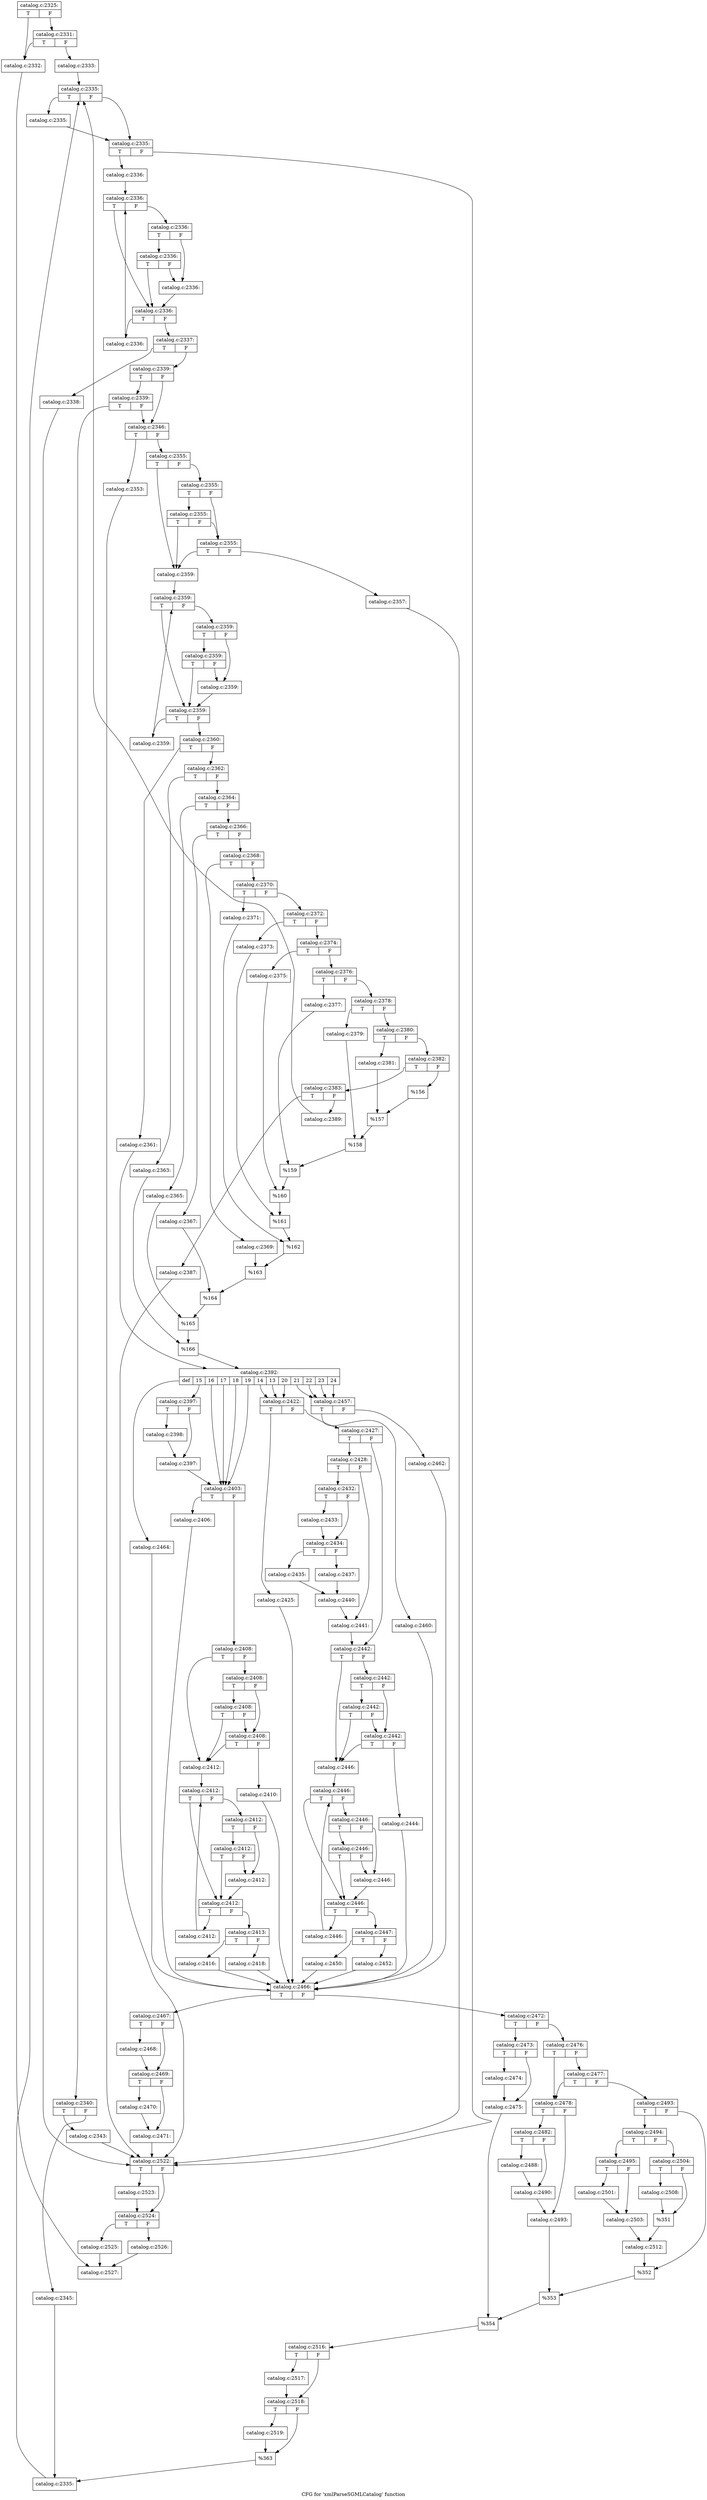 digraph "CFG for 'xmlParseSGMLCatalog' function" {
	label="CFG for 'xmlParseSGMLCatalog' function";

	Node0x3992730 [shape=record,label="{catalog.c:2325:|{<s0>T|<s1>F}}"];
	Node0x3992730:s0 -> Node0x399f940;
	Node0x3992730:s1 -> Node0x399f9e0;
	Node0x399f9e0 [shape=record,label="{catalog.c:2331:|{<s0>T|<s1>F}}"];
	Node0x399f9e0:s0 -> Node0x399f940;
	Node0x399f9e0:s1 -> Node0x399f990;
	Node0x399f940 [shape=record,label="{catalog.c:2332:}"];
	Node0x399f940 -> Node0x37ff400;
	Node0x399f990 [shape=record,label="{catalog.c:2333:}"];
	Node0x399f990 -> Node0x39a02f0;
	Node0x39a02f0 [shape=record,label="{catalog.c:2335:|{<s0>T|<s1>F}}"];
	Node0x39a02f0:s0 -> Node0x39a05e0;
	Node0x39a02f0:s1 -> Node0x39a0590;
	Node0x39a05e0 [shape=record,label="{catalog.c:2335:}"];
	Node0x39a05e0 -> Node0x39a0590;
	Node0x39a0590 [shape=record,label="{catalog.c:2335:|{<s0>T|<s1>F}}"];
	Node0x39a0590:s0 -> Node0x39a0bc0;
	Node0x39a0590:s1 -> Node0x39a0510;
	Node0x39a0bc0 [shape=record,label="{catalog.c:2336:}"];
	Node0x39a0bc0 -> Node0x39a0d40;
	Node0x39a0d40 [shape=record,label="{catalog.c:2336:|{<s0>T|<s1>F}}"];
	Node0x39a0d40:s0 -> Node0x39a0f20;
	Node0x39a0d40:s1 -> Node0x39a0fc0;
	Node0x39a0fc0 [shape=record,label="{catalog.c:2336:|{<s0>T|<s1>F}}"];
	Node0x39a0fc0:s0 -> Node0x39a1220;
	Node0x39a0fc0:s1 -> Node0x39a0f70;
	Node0x39a1220 [shape=record,label="{catalog.c:2336:|{<s0>T|<s1>F}}"];
	Node0x39a1220:s0 -> Node0x39a0f20;
	Node0x39a1220:s1 -> Node0x39a0f70;
	Node0x39a0f70 [shape=record,label="{catalog.c:2336:}"];
	Node0x39a0f70 -> Node0x39a0f20;
	Node0x39a0f20 [shape=record,label="{catalog.c:2336:|{<s0>T|<s1>F}}"];
	Node0x39a0f20:s0 -> Node0x39a1650;
	Node0x39a0f20:s1 -> Node0x39a0ed0;
	Node0x39a1650 [shape=record,label="{catalog.c:2336:}"];
	Node0x39a1650 -> Node0x39a0d40;
	Node0x39a0ed0 [shape=record,label="{catalog.c:2337:|{<s0>T|<s1>F}}"];
	Node0x39a0ed0:s0 -> Node0x39a1c10;
	Node0x39a0ed0:s1 -> Node0x39a1c60;
	Node0x39a1c10 [shape=record,label="{catalog.c:2338:}"];
	Node0x39a1c10 -> Node0x39a0510;
	Node0x39a1c60 [shape=record,label="{catalog.c:2339:|{<s0>T|<s1>F}}"];
	Node0x39a1c60:s0 -> Node0x39a2280;
	Node0x39a1c60:s1 -> Node0x39a2230;
	Node0x39a2280 [shape=record,label="{catalog.c:2339:|{<s0>T|<s1>F}}"];
	Node0x39a2280:s0 -> Node0x39a2190;
	Node0x39a2280:s1 -> Node0x39a2230;
	Node0x39a2190 [shape=record,label="{catalog.c:2340:|{<s0>T|<s1>F}}"];
	Node0x39a2190:s0 -> Node0x39a3380;
	Node0x39a2190:s1 -> Node0x39a36b0;
	Node0x39a3380 [shape=record,label="{catalog.c:2343:}"];
	Node0x39a3380 -> Node0x39a0510;
	Node0x39a36b0 [shape=record,label="{catalog.c:2345:}"];
	Node0x39a36b0 -> Node0x39a21e0;
	Node0x39a2230 [shape=record,label="{catalog.c:2346:|{<s0>T|<s1>F}}"];
	Node0x39a2230:s0 -> Node0x39a4ac0;
	Node0x39a2230:s1 -> Node0x39a4b10;
	Node0x39a4ac0 [shape=record,label="{catalog.c:2353:}"];
	Node0x39a4ac0 -> Node0x39a0510;
	Node0x39a4b10 [shape=record,label="{catalog.c:2355:|{<s0>T|<s1>F}}"];
	Node0x39a4b10:s0 -> Node0x39a4d80;
	Node0x39a4b10:s1 -> Node0x39a4e20;
	Node0x39a4e20 [shape=record,label="{catalog.c:2355:|{<s0>T|<s1>F}}"];
	Node0x39a4e20:s0 -> Node0x39a5100;
	Node0x39a4e20:s1 -> Node0x39a4dd0;
	Node0x39a5100 [shape=record,label="{catalog.c:2355:|{<s0>T|<s1>F}}"];
	Node0x39a5100:s0 -> Node0x39a4d80;
	Node0x39a5100:s1 -> Node0x39a4dd0;
	Node0x39a4dd0 [shape=record,label="{catalog.c:2355:|{<s0>T|<s1>F}}"];
	Node0x39a4dd0:s0 -> Node0x39a4d80;
	Node0x39a4dd0:s1 -> Node0x39a4d30;
	Node0x39a4d30 [shape=record,label="{catalog.c:2357:}"];
	Node0x39a4d30 -> Node0x39a0510;
	Node0x39a4d80 [shape=record,label="{catalog.c:2359:}"];
	Node0x39a4d80 -> Node0x39a5840;
	Node0x39a5840 [shape=record,label="{catalog.c:2359:|{<s0>T|<s1>F}}"];
	Node0x39a5840:s0 -> Node0x39a5a40;
	Node0x39a5840:s1 -> Node0x39a5ae0;
	Node0x39a5ae0 [shape=record,label="{catalog.c:2359:|{<s0>T|<s1>F}}"];
	Node0x39a5ae0:s0 -> Node0x39a5d40;
	Node0x39a5ae0:s1 -> Node0x39a5a90;
	Node0x39a5d40 [shape=record,label="{catalog.c:2359:|{<s0>T|<s1>F}}"];
	Node0x39a5d40:s0 -> Node0x39a5a40;
	Node0x39a5d40:s1 -> Node0x39a5a90;
	Node0x39a5a90 [shape=record,label="{catalog.c:2359:}"];
	Node0x39a5a90 -> Node0x39a5a40;
	Node0x39a5a40 [shape=record,label="{catalog.c:2359:|{<s0>T|<s1>F}}"];
	Node0x39a5a40:s0 -> Node0x39a6170;
	Node0x39a5a40:s1 -> Node0x39a59f0;
	Node0x39a6170 [shape=record,label="{catalog.c:2359:}"];
	Node0x39a6170 -> Node0x39a5840;
	Node0x39a59f0 [shape=record,label="{catalog.c:2360:|{<s0>T|<s1>F}}"];
	Node0x39a59f0:s0 -> Node0x39a66f0;
	Node0x39a59f0:s1 -> Node0x39a6790;
	Node0x39a66f0 [shape=record,label="{catalog.c:2361:}"];
	Node0x39a66f0 -> Node0x39a6740;
	Node0x39a6790 [shape=record,label="{catalog.c:2362:|{<s0>T|<s1>F}}"];
	Node0x39a6790:s0 -> Node0x39a6d80;
	Node0x39a6790:s1 -> Node0x39a6e20;
	Node0x39a6d80 [shape=record,label="{catalog.c:2363:}"];
	Node0x39a6d80 -> Node0x39a6dd0;
	Node0x39a6e20 [shape=record,label="{catalog.c:2364:|{<s0>T|<s1>F}}"];
	Node0x39a6e20:s0 -> Node0x39a7410;
	Node0x39a6e20:s1 -> Node0x39a74b0;
	Node0x39a7410 [shape=record,label="{catalog.c:2365:}"];
	Node0x39a7410 -> Node0x39a7460;
	Node0x39a74b0 [shape=record,label="{catalog.c:2366:|{<s0>T|<s1>F}}"];
	Node0x39a74b0:s0 -> Node0x39a7ad0;
	Node0x39a74b0:s1 -> Node0x39a7b70;
	Node0x39a7ad0 [shape=record,label="{catalog.c:2367:}"];
	Node0x39a7ad0 -> Node0x39a7b20;
	Node0x39a7b70 [shape=record,label="{catalog.c:2368:|{<s0>T|<s1>F}}"];
	Node0x39a7b70:s0 -> Node0x39a8160;
	Node0x39a7b70:s1 -> Node0x39a8200;
	Node0x39a8160 [shape=record,label="{catalog.c:2369:}"];
	Node0x39a8160 -> Node0x39a81b0;
	Node0x39a8200 [shape=record,label="{catalog.c:2370:|{<s0>T|<s1>F}}"];
	Node0x39a8200:s0 -> Node0x39a8820;
	Node0x39a8200:s1 -> Node0x39a88c0;
	Node0x39a8820 [shape=record,label="{catalog.c:2371:}"];
	Node0x39a8820 -> Node0x39a8870;
	Node0x39a88c0 [shape=record,label="{catalog.c:2372:|{<s0>T|<s1>F}}"];
	Node0x39a88c0:s0 -> Node0x39a8ee0;
	Node0x39a88c0:s1 -> Node0x39a8f80;
	Node0x39a8ee0 [shape=record,label="{catalog.c:2373:}"];
	Node0x39a8ee0 -> Node0x39a8f30;
	Node0x39a8f80 [shape=record,label="{catalog.c:2374:|{<s0>T|<s1>F}}"];
	Node0x39a8f80:s0 -> Node0x39a95a0;
	Node0x39a8f80:s1 -> Node0x39a9640;
	Node0x39a95a0 [shape=record,label="{catalog.c:2375:}"];
	Node0x39a95a0 -> Node0x39a95f0;
	Node0x39a9640 [shape=record,label="{catalog.c:2376:|{<s0>T|<s1>F}}"];
	Node0x39a9640:s0 -> Node0x39a9e40;
	Node0x39a9640:s1 -> Node0x39a9ee0;
	Node0x39a9e40 [shape=record,label="{catalog.c:2377:}"];
	Node0x39a9e40 -> Node0x39a9e90;
	Node0x39a9ee0 [shape=record,label="{catalog.c:2378:|{<s0>T|<s1>F}}"];
	Node0x39a9ee0:s0 -> Node0x39aa580;
	Node0x39a9ee0:s1 -> Node0x39aa620;
	Node0x39aa580 [shape=record,label="{catalog.c:2379:}"];
	Node0x39aa580 -> Node0x39aa5d0;
	Node0x39aa620 [shape=record,label="{catalog.c:2380:|{<s0>T|<s1>F}}"];
	Node0x39aa620:s0 -> Node0x39aacc0;
	Node0x39aa620:s1 -> Node0x39aad60;
	Node0x39aacc0 [shape=record,label="{catalog.c:2381:}"];
	Node0x39aacc0 -> Node0x39aad10;
	Node0x39aad60 [shape=record,label="{catalog.c:2382:|{<s0>T|<s1>F}}"];
	Node0x39aad60:s0 -> Node0x39ab410;
	Node0x39aad60:s1 -> Node0x39ab460;
	Node0x39ab410 [shape=record,label="{catalog.c:2383:|{<s0>T|<s1>F}}"];
	Node0x39ab410:s0 -> Node0x39abed0;
	Node0x39ab410:s1 -> Node0x39abf20;
	Node0x39abed0 [shape=record,label="{catalog.c:2387:}"];
	Node0x39abed0 -> Node0x39a0510;
	Node0x39abf20 [shape=record,label="{catalog.c:2389:}"];
	Node0x39abf20 -> Node0x39a02f0;
	Node0x39ab460 [shape=record,label="{%156}"];
	Node0x39ab460 -> Node0x39aad10;
	Node0x39aad10 [shape=record,label="{%157}"];
	Node0x39aad10 -> Node0x39aa5d0;
	Node0x39aa5d0 [shape=record,label="{%158}"];
	Node0x39aa5d0 -> Node0x39a9e90;
	Node0x39a9e90 [shape=record,label="{%159}"];
	Node0x39a9e90 -> Node0x39a95f0;
	Node0x39a95f0 [shape=record,label="{%160}"];
	Node0x39a95f0 -> Node0x39a8f30;
	Node0x39a8f30 [shape=record,label="{%161}"];
	Node0x39a8f30 -> Node0x39a8870;
	Node0x39a8870 [shape=record,label="{%162}"];
	Node0x39a8870 -> Node0x39a81b0;
	Node0x39a81b0 [shape=record,label="{%163}"];
	Node0x39a81b0 -> Node0x39a7b20;
	Node0x39a7b20 [shape=record,label="{%164}"];
	Node0x39a7b20 -> Node0x39a7460;
	Node0x39a7460 [shape=record,label="{%165}"];
	Node0x39a7460 -> Node0x39a6dd0;
	Node0x39a6dd0 [shape=record,label="{%166}"];
	Node0x39a6dd0 -> Node0x39a6740;
	Node0x39a6740 [shape=record,label="{catalog.c:2392:|{<s0>def|<s1>15|<s2>16|<s3>17|<s4>18|<s5>19|<s6>14|<s7>13|<s8>20|<s9>21|<s10>22|<s11>23|<s12>24}}"];
	Node0x39a6740:s0 -> Node0x39ad210;
	Node0x39a6740:s1 -> Node0x39ad550;
	Node0x39a6740:s2 -> Node0x39adbb0;
	Node0x39a6740:s3 -> Node0x39adbb0;
	Node0x39a6740:s4 -> Node0x39adbb0;
	Node0x39a6740:s5 -> Node0x39adbb0;
	Node0x39a6740:s6 -> Node0x39b0b20;
	Node0x39a6740:s7 -> Node0x39b0b20;
	Node0x39a6740:s8 -> Node0x39b0b20;
	Node0x39a6740:s9 -> Node0x3924b10;
	Node0x39a6740:s10 -> Node0x3924b10;
	Node0x39a6740:s11 -> Node0x3924b10;
	Node0x39a6740:s12 -> Node0x3924b10;
	Node0x39ad550 [shape=record,label="{catalog.c:2397:|{<s0>T|<s1>F}}"];
	Node0x39ad550:s0 -> Node0x39ad640;
	Node0x39ad550:s1 -> Node0x39ad690;
	Node0x39ad640 [shape=record,label="{catalog.c:2398:}"];
	Node0x39ad640 -> Node0x39ad690;
	Node0x39ad690 [shape=record,label="{catalog.c:2397:}"];
	Node0x39ad690 -> Node0x39adbb0;
	Node0x39adbb0 [shape=record,label="{catalog.c:2403:|{<s0>T|<s1>F}}"];
	Node0x39adbb0:s0 -> Node0x39adfa0;
	Node0x39adbb0:s1 -> Node0x39adff0;
	Node0x39adfa0 [shape=record,label="{catalog.c:2406:}"];
	Node0x39adfa0 -> Node0x39ad130;
	Node0x39adff0 [shape=record,label="{catalog.c:2408:|{<s0>T|<s1>F}}"];
	Node0x39adff0:s0 -> Node0x39ae4c0;
	Node0x39adff0:s1 -> Node0x39ae590;
	Node0x39ae590 [shape=record,label="{catalog.c:2408:|{<s0>T|<s1>F}}"];
	Node0x39ae590:s0 -> Node0x39ae870;
	Node0x39ae590:s1 -> Node0x39ae510;
	Node0x39ae870 [shape=record,label="{catalog.c:2408:|{<s0>T|<s1>F}}"];
	Node0x39ae870:s0 -> Node0x39ae4c0;
	Node0x39ae870:s1 -> Node0x39ae510;
	Node0x39ae510 [shape=record,label="{catalog.c:2408:|{<s0>T|<s1>F}}"];
	Node0x39ae510:s0 -> Node0x39ae4c0;
	Node0x39ae510:s1 -> Node0x39ae470;
	Node0x39ae470 [shape=record,label="{catalog.c:2410:}"];
	Node0x39ae470 -> Node0x39ad130;
	Node0x39ae4c0 [shape=record,label="{catalog.c:2412:}"];
	Node0x39ae4c0 -> Node0x39af0b0;
	Node0x39af0b0 [shape=record,label="{catalog.c:2412:|{<s0>T|<s1>F}}"];
	Node0x39af0b0:s0 -> Node0x39af2f0;
	Node0x39af0b0:s1 -> Node0x39af390;
	Node0x39af390 [shape=record,label="{catalog.c:2412:|{<s0>T|<s1>F}}"];
	Node0x39af390:s0 -> Node0x39af5f0;
	Node0x39af390:s1 -> Node0x39af340;
	Node0x39af5f0 [shape=record,label="{catalog.c:2412:|{<s0>T|<s1>F}}"];
	Node0x39af5f0:s0 -> Node0x39af2f0;
	Node0x39af5f0:s1 -> Node0x39af340;
	Node0x39af340 [shape=record,label="{catalog.c:2412:}"];
	Node0x39af340 -> Node0x39af2f0;
	Node0x39af2f0 [shape=record,label="{catalog.c:2412:|{<s0>T|<s1>F}}"];
	Node0x39af2f0:s0 -> Node0x39afa20;
	Node0x39af2f0:s1 -> Node0x39af2a0;
	Node0x39afa20 [shape=record,label="{catalog.c:2412:}"];
	Node0x39afa20 -> Node0x39af0b0;
	Node0x39af2a0 [shape=record,label="{catalog.c:2413:|{<s0>T|<s1>F}}"];
	Node0x39af2a0:s0 -> Node0x39a47a0;
	Node0x39af2a0:s1 -> Node0x39b07f0;
	Node0x39a47a0 [shape=record,label="{catalog.c:2416:}"];
	Node0x39a47a0 -> Node0x39ad130;
	Node0x39b07f0 [shape=record,label="{catalog.c:2418:}"];
	Node0x39b07f0 -> Node0x39ad130;
	Node0x39b0b20 [shape=record,label="{catalog.c:2422:|{<s0>T|<s1>F}}"];
	Node0x39b0b20:s0 -> Node0x39b1100;
	Node0x39b0b20:s1 -> Node0x39b1150;
	Node0x39b1100 [shape=record,label="{catalog.c:2425:}"];
	Node0x39b1100 -> Node0x39ad130;
	Node0x39b1150 [shape=record,label="{catalog.c:2427:|{<s0>T|<s1>F}}"];
	Node0x39b1150:s0 -> Node0x39b1550;
	Node0x39b1150:s1 -> Node0x39b15a0;
	Node0x39b1550 [shape=record,label="{catalog.c:2428:|{<s0>T|<s1>F}}"];
	Node0x39b1550:s0 -> Node0x39b1f80;
	Node0x39b1550:s1 -> Node0x39b22b0;
	Node0x39b1f80 [shape=record,label="{catalog.c:2432:|{<s0>T|<s1>F}}"];
	Node0x39b1f80:s0 -> Node0x39b24d0;
	Node0x39b1f80:s1 -> Node0x39b2520;
	Node0x39b24d0 [shape=record,label="{catalog.c:2433:}"];
	Node0x39b24d0 -> Node0x39b2520;
	Node0x39b2520 [shape=record,label="{catalog.c:2434:|{<s0>T|<s1>F}}"];
	Node0x39b2520:s0 -> Node0x39b06c0;
	Node0x39b2520:s1 -> Node0x39b08e0;
	Node0x39b06c0 [shape=record,label="{catalog.c:2435:}"];
	Node0x39b06c0 -> Node0x39b0710;
	Node0x39b08e0 [shape=record,label="{catalog.c:2437:}"];
	Node0x39b08e0 -> Node0x39b0710;
	Node0x39b0710 [shape=record,label="{catalog.c:2440:}"];
	Node0x39b0710 -> Node0x39b22b0;
	Node0x39b22b0 [shape=record,label="{catalog.c:2441:}"];
	Node0x39b22b0 -> Node0x39b15a0;
	Node0x39b15a0 [shape=record,label="{catalog.c:2442:|{<s0>T|<s1>F}}"];
	Node0x39b15a0:s0 -> Node0x3922910;
	Node0x39b15a0:s1 -> Node0x39229e0;
	Node0x39229e0 [shape=record,label="{catalog.c:2442:|{<s0>T|<s1>F}}"];
	Node0x39229e0:s0 -> Node0x3922cc0;
	Node0x39229e0:s1 -> Node0x3922960;
	Node0x3922cc0 [shape=record,label="{catalog.c:2442:|{<s0>T|<s1>F}}"];
	Node0x3922cc0:s0 -> Node0x3922910;
	Node0x3922cc0:s1 -> Node0x3922960;
	Node0x3922960 [shape=record,label="{catalog.c:2442:|{<s0>T|<s1>F}}"];
	Node0x3922960:s0 -> Node0x3922910;
	Node0x3922960:s1 -> Node0x39228c0;
	Node0x39228c0 [shape=record,label="{catalog.c:2444:}"];
	Node0x39228c0 -> Node0x39ad130;
	Node0x3922910 [shape=record,label="{catalog.c:2446:}"];
	Node0x3922910 -> Node0x39234c0;
	Node0x39234c0 [shape=record,label="{catalog.c:2446:|{<s0>T|<s1>F}}"];
	Node0x39234c0:s0 -> Node0x39236c0;
	Node0x39234c0:s1 -> Node0x3923760;
	Node0x3923760 [shape=record,label="{catalog.c:2446:|{<s0>T|<s1>F}}"];
	Node0x3923760:s0 -> Node0x39239c0;
	Node0x3923760:s1 -> Node0x3923710;
	Node0x39239c0 [shape=record,label="{catalog.c:2446:|{<s0>T|<s1>F}}"];
	Node0x39239c0:s0 -> Node0x39236c0;
	Node0x39239c0:s1 -> Node0x3923710;
	Node0x3923710 [shape=record,label="{catalog.c:2446:}"];
	Node0x3923710 -> Node0x39236c0;
	Node0x39236c0 [shape=record,label="{catalog.c:2446:|{<s0>T|<s1>F}}"];
	Node0x39236c0:s0 -> Node0x3923df0;
	Node0x39236c0:s1 -> Node0x3923670;
	Node0x3923df0 [shape=record,label="{catalog.c:2446:}"];
	Node0x3923df0 -> Node0x39234c0;
	Node0x3923670 [shape=record,label="{catalog.c:2447:|{<s0>T|<s1>F}}"];
	Node0x3923670:s0 -> Node0x3924650;
	Node0x3923670:s1 -> Node0x39246a0;
	Node0x3924650 [shape=record,label="{catalog.c:2450:}"];
	Node0x3924650 -> Node0x39ad130;
	Node0x39246a0 [shape=record,label="{catalog.c:2452:}"];
	Node0x39246a0 -> Node0x39ad130;
	Node0x3924b10 [shape=record,label="{catalog.c:2457:|{<s0>T|<s1>F}}"];
	Node0x3924b10:s0 -> Node0x39252c0;
	Node0x3924b10:s1 -> Node0x3925310;
	Node0x39252c0 [shape=record,label="{catalog.c:2460:}"];
	Node0x39252c0 -> Node0x39ad130;
	Node0x3925310 [shape=record,label="{catalog.c:2462:}"];
	Node0x3925310 -> Node0x39ad130;
	Node0x39ad210 [shape=record,label="{catalog.c:2464:}"];
	Node0x39ad210 -> Node0x39ad130;
	Node0x39ad130 [shape=record,label="{catalog.c:2466:|{<s0>T|<s1>F}}"];
	Node0x39ad130:s0 -> Node0x3925910;
	Node0x39ad130:s1 -> Node0x39259b0;
	Node0x3925910 [shape=record,label="{catalog.c:2467:|{<s0>T|<s1>F}}"];
	Node0x3925910:s0 -> Node0x3925d70;
	Node0x3925910:s1 -> Node0x3925dc0;
	Node0x3925d70 [shape=record,label="{catalog.c:2468:}"];
	Node0x3925d70 -> Node0x3925dc0;
	Node0x3925dc0 [shape=record,label="{catalog.c:2469:|{<s0>T|<s1>F}}"];
	Node0x3925dc0:s0 -> Node0x3926290;
	Node0x3925dc0:s1 -> Node0x39262e0;
	Node0x3926290 [shape=record,label="{catalog.c:2470:}"];
	Node0x3926290 -> Node0x39262e0;
	Node0x39262e0 [shape=record,label="{catalog.c:2471:}"];
	Node0x39262e0 -> Node0x39a0510;
	Node0x39259b0 [shape=record,label="{catalog.c:2472:|{<s0>T|<s1>F}}"];
	Node0x39259b0:s0 -> Node0x3926900;
	Node0x39259b0:s1 -> Node0x39269a0;
	Node0x3926900 [shape=record,label="{catalog.c:2473:|{<s0>T|<s1>F}}"];
	Node0x3926900:s0 -> Node0x3926d60;
	Node0x3926900:s1 -> Node0x3926db0;
	Node0x3926d60 [shape=record,label="{catalog.c:2474:}"];
	Node0x3926d60 -> Node0x3926db0;
	Node0x3926db0 [shape=record,label="{catalog.c:2475:}"];
	Node0x3926db0 -> Node0x3926950;
	Node0x39269a0 [shape=record,label="{catalog.c:2476:|{<s0>T|<s1>F}}"];
	Node0x39269a0:s0 -> Node0x3927570;
	Node0x39269a0:s1 -> Node0x3927660;
	Node0x3927660 [shape=record,label="{catalog.c:2477:|{<s0>T|<s1>F}}"];
	Node0x3927660:s0 -> Node0x3927570;
	Node0x3927660:s1 -> Node0x3927610;
	Node0x3927570 [shape=record,label="{catalog.c:2478:|{<s0>T|<s1>F}}"];
	Node0x3927570:s0 -> Node0x3928720;
	Node0x3927570:s1 -> Node0x3928a50;
	Node0x3928720 [shape=record,label="{catalog.c:2482:|{<s0>T|<s1>F}}"];
	Node0x3928720:s0 -> Node0x3929740;
	Node0x3928720:s1 -> Node0x3929790;
	Node0x3929740 [shape=record,label="{catalog.c:2488:}"];
	Node0x3929740 -> Node0x3929790;
	Node0x3929790 [shape=record,label="{catalog.c:2490:}"];
	Node0x3929790 -> Node0x3928a50;
	Node0x3928a50 [shape=record,label="{catalog.c:2493:}"];
	Node0x3928a50 -> Node0x39275c0;
	Node0x3927610 [shape=record,label="{catalog.c:2493:|{<s0>T|<s1>F}}"];
	Node0x3927610:s0 -> Node0x39c27e0;
	Node0x3927610:s1 -> Node0x39c2830;
	Node0x39c27e0 [shape=record,label="{catalog.c:2494:|{<s0>T|<s1>F}}"];
	Node0x39c27e0:s0 -> Node0x39c2b70;
	Node0x39c27e0:s1 -> Node0x39c2c10;
	Node0x39c2b70 [shape=record,label="{catalog.c:2495:|{<s0>T|<s1>F}}"];
	Node0x39c2b70:s0 -> Node0x39c3a00;
	Node0x39c2b70:s1 -> Node0x39c3a50;
	Node0x39c3a00 [shape=record,label="{catalog.c:2501:}"];
	Node0x39c3a00 -> Node0x39c3a50;
	Node0x39c3a50 [shape=record,label="{catalog.c:2503:}"];
	Node0x39c3a50 -> Node0x39c2bc0;
	Node0x39c2c10 [shape=record,label="{catalog.c:2504:|{<s0>T|<s1>F}}"];
	Node0x39c2c10:s0 -> Node0x39c4600;
	Node0x39c2c10:s1 -> Node0x39c4650;
	Node0x39c4600 [shape=record,label="{catalog.c:2508:}"];
	Node0x39c4600 -> Node0x39c4650;
	Node0x39c4650 [shape=record,label="{%351}"];
	Node0x39c4650 -> Node0x39c2bc0;
	Node0x39c2bc0 [shape=record,label="{catalog.c:2512:}"];
	Node0x39c2bc0 -> Node0x39c2830;
	Node0x39c2830 [shape=record,label="{%352}"];
	Node0x39c2830 -> Node0x39275c0;
	Node0x39275c0 [shape=record,label="{%353}"];
	Node0x39275c0 -> Node0x3926950;
	Node0x3926950 [shape=record,label="{%354}"];
	Node0x3926950 -> Node0x3925960;
	Node0x3925960 [shape=record,label="{catalog.c:2516:|{<s0>T|<s1>F}}"];
	Node0x3925960:s0 -> Node0x39c5200;
	Node0x3925960:s1 -> Node0x39c5250;
	Node0x39c5200 [shape=record,label="{catalog.c:2517:}"];
	Node0x39c5200 -> Node0x39c5250;
	Node0x39c5250 [shape=record,label="{catalog.c:2518:|{<s0>T|<s1>F}}"];
	Node0x39c5250:s0 -> Node0x39c56c0;
	Node0x39c5250:s1 -> Node0x39c5710;
	Node0x39c56c0 [shape=record,label="{catalog.c:2519:}"];
	Node0x39c56c0 -> Node0x39c5710;
	Node0x39c5710 [shape=record,label="{%363}"];
	Node0x39c5710 -> Node0x39a21e0;
	Node0x39a21e0 [shape=record,label="{catalog.c:2335:}"];
	Node0x39a21e0 -> Node0x39a02f0;
	Node0x39a0510 [shape=record,label="{catalog.c:2522:|{<s0>T|<s1>F}}"];
	Node0x39a0510:s0 -> Node0x39c5db0;
	Node0x39a0510:s1 -> Node0x39c5e00;
	Node0x39c5db0 [shape=record,label="{catalog.c:2523:}"];
	Node0x39c5db0 -> Node0x39c5e00;
	Node0x39c5e00 [shape=record,label="{catalog.c:2524:|{<s0>T|<s1>F}}"];
	Node0x39c5e00:s0 -> Node0x39c62f0;
	Node0x39c5e00:s1 -> Node0x39c6340;
	Node0x39c62f0 [shape=record,label="{catalog.c:2525:}"];
	Node0x39c62f0 -> Node0x37ff400;
	Node0x39c6340 [shape=record,label="{catalog.c:2526:}"];
	Node0x39c6340 -> Node0x37ff400;
	Node0x37ff400 [shape=record,label="{catalog.c:2527:}"];
}
